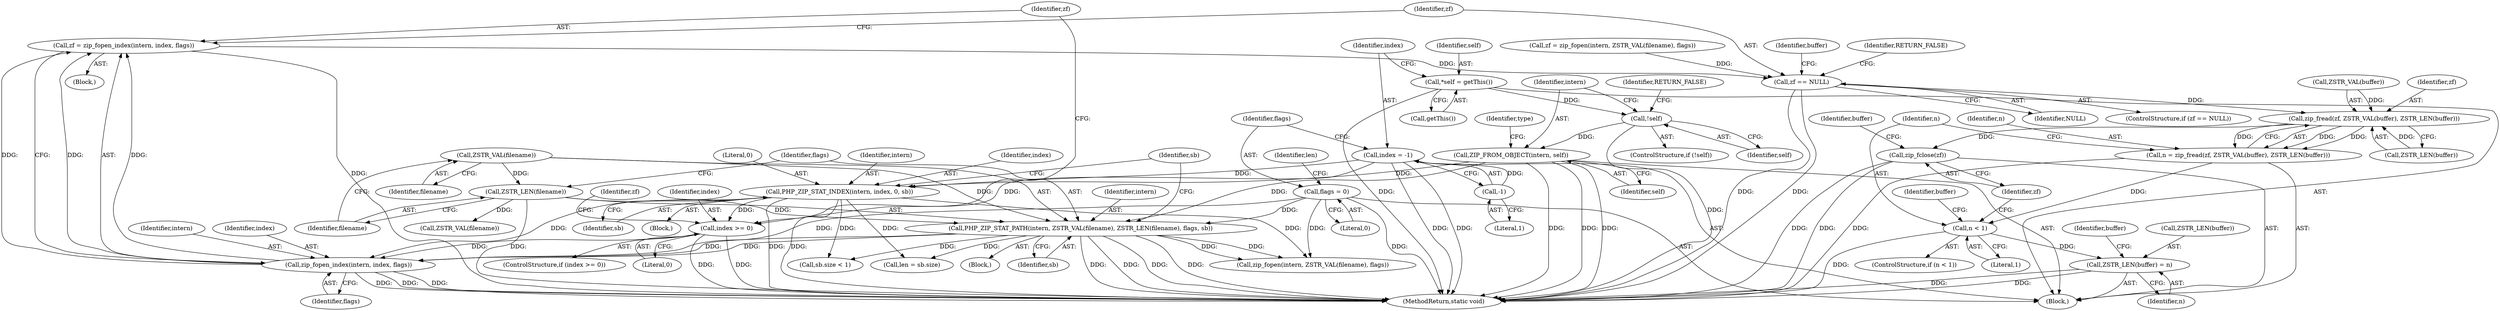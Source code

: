 digraph "0_php-src_3b8d4de300854b3517c7acb239b84f7726c1353c?w=1_0@pointer" {
"1000211" [label="(Call,zf = zip_fopen_index(intern, index, flags))"];
"1000213" [label="(Call,zip_fopen_index(intern, index, flags))"];
"1000159" [label="(Call,PHP_ZIP_STAT_PATH(intern, ZSTR_VAL(filename), ZSTR_LEN(filename), flags, sb))"];
"1000137" [label="(Call,ZIP_FROM_OBJECT(intern, self))"];
"1000133" [label="(Call,!self)"];
"1000108" [label="(Call,*self = getThis())"];
"1000161" [label="(Call,ZSTR_VAL(filename))"];
"1000163" [label="(Call,ZSTR_LEN(filename))"];
"1000119" [label="(Call,flags = 0)"];
"1000183" [label="(Call,PHP_ZIP_STAT_INDEX(intern, index, 0, sb))"];
"1000114" [label="(Call,index = -1)"];
"1000116" [label="(Call,-1)"];
"1000207" [label="(Call,index >= 0)"];
"1000227" [label="(Call,zf == NULL)"];
"1000241" [label="(Call,zip_fread(zf, ZSTR_VAL(buffer), ZSTR_LEN(buffer)))"];
"1000239" [label="(Call,n = zip_fread(zf, ZSTR_VAL(buffer), ZSTR_LEN(buffer)))"];
"1000248" [label="(Call,n < 1)"];
"1000263" [label="(Call,ZSTR_LEN(buffer) = n)"];
"1000255" [label="(Call,zip_fclose(zf))"];
"1000139" [label="(Identifier,self)"];
"1000166" [label="(Identifier,sb)"];
"1000242" [label="(Identifier,zf)"];
"1000250" [label="(Literal,1)"];
"1000243" [label="(Call,ZSTR_VAL(buffer))"];
"1000220" [label="(Identifier,zf)"];
"1000247" [label="(ControlStructure,if (n < 1))"];
"1000221" [label="(Call,zip_fopen(intern, ZSTR_VAL(filename), flags))"];
"1000191" [label="(Identifier,sb)"];
"1000186" [label="(Literal,0)"];
"1000212" [label="(Identifier,zf)"];
"1000137" [label="(Call,ZIP_FROM_OBJECT(intern, self))"];
"1000223" [label="(Call,ZSTR_VAL(filename))"];
"1000256" [label="(Identifier,zf)"];
"1000215" [label="(Identifier,index)"];
"1000249" [label="(Identifier,n)"];
"1000206" [label="(ControlStructure,if (index >= 0))"];
"1000117" [label="(Literal,1)"];
"1000213" [label="(Call,zip_fopen_index(intern, index, flags))"];
"1000109" [label="(Identifier,self)"];
"1000248" [label="(Call,n < 1)"];
"1000210" [label="(Block,)"];
"1000165" [label="(Identifier,flags)"];
"1000189" [label="(Call,sb.size < 1)"];
"1000110" [label="(Call,getThis())"];
"1000120" [label="(Identifier,flags)"];
"1000184" [label="(Identifier,intern)"];
"1000161" [label="(Call,ZSTR_VAL(filename))"];
"1000142" [label="(Identifier,type)"];
"1000164" [label="(Identifier,filename)"];
"1000119" [label="(Call,flags = 0)"];
"1000219" [label="(Call,zf = zip_fopen(intern, ZSTR_VAL(filename), flags))"];
"1000136" [label="(Identifier,RETURN_FALSE)"];
"1000138" [label="(Identifier,intern)"];
"1000160" [label="(Identifier,intern)"];
"1000214" [label="(Identifier,intern)"];
"1000216" [label="(Identifier,flags)"];
"1000108" [label="(Call,*self = getThis())"];
"1000264" [label="(Call,ZSTR_LEN(buffer))"];
"1000211" [label="(Call,zf = zip_fopen_index(intern, index, flags))"];
"1000183" [label="(Call,PHP_ZIP_STAT_INDEX(intern, index, 0, sb))"];
"1000124" [label="(Identifier,len)"];
"1000245" [label="(Call,ZSTR_LEN(buffer))"];
"1000133" [label="(Call,!self)"];
"1000229" [label="(Identifier,NULL)"];
"1000240" [label="(Identifier,n)"];
"1000207" [label="(Call,index >= 0)"];
"1000266" [label="(Identifier,n)"];
"1000159" [label="(Call,PHP_ZIP_STAT_PATH(intern, ZSTR_VAL(filename), ZSTR_LEN(filename), flags, sb))"];
"1000187" [label="(Identifier,sb)"];
"1000162" [label="(Identifier,filename)"];
"1000168" [label="(Block,)"];
"1000255" [label="(Call,zip_fclose(zf))"];
"1000163" [label="(Call,ZSTR_LEN(filename))"];
"1000228" [label="(Identifier,zf)"];
"1000233" [label="(Identifier,buffer)"];
"1000269" [label="(MethodReturn,static void)"];
"1000116" [label="(Call,-1)"];
"1000241" [label="(Call,zip_fread(zf, ZSTR_VAL(buffer), ZSTR_LEN(buffer)))"];
"1000253" [label="(Identifier,buffer)"];
"1000201" [label="(Call,len = sb.size)"];
"1000115" [label="(Identifier,index)"];
"1000226" [label="(ControlStructure,if (zf == NULL))"];
"1000263" [label="(Call,ZSTR_LEN(buffer) = n)"];
"1000268" [label="(Identifier,buffer)"];
"1000134" [label="(Identifier,self)"];
"1000132" [label="(ControlStructure,if (!self))"];
"1000114" [label="(Call,index = -1)"];
"1000231" [label="(Identifier,RETURN_FALSE)"];
"1000260" [label="(Identifier,buffer)"];
"1000209" [label="(Literal,0)"];
"1000105" [label="(Block,)"];
"1000185" [label="(Identifier,index)"];
"1000208" [label="(Identifier,index)"];
"1000121" [label="(Literal,0)"];
"1000239" [label="(Call,n = zip_fread(zf, ZSTR_VAL(buffer), ZSTR_LEN(buffer)))"];
"1000227" [label="(Call,zf == NULL)"];
"1000144" [label="(Block,)"];
"1000211" -> "1000210"  [label="AST: "];
"1000211" -> "1000213"  [label="CFG: "];
"1000212" -> "1000211"  [label="AST: "];
"1000213" -> "1000211"  [label="AST: "];
"1000228" -> "1000211"  [label="CFG: "];
"1000211" -> "1000269"  [label="DDG: "];
"1000213" -> "1000211"  [label="DDG: "];
"1000213" -> "1000211"  [label="DDG: "];
"1000213" -> "1000211"  [label="DDG: "];
"1000211" -> "1000227"  [label="DDG: "];
"1000213" -> "1000216"  [label="CFG: "];
"1000214" -> "1000213"  [label="AST: "];
"1000215" -> "1000213"  [label="AST: "];
"1000216" -> "1000213"  [label="AST: "];
"1000213" -> "1000269"  [label="DDG: "];
"1000213" -> "1000269"  [label="DDG: "];
"1000213" -> "1000269"  [label="DDG: "];
"1000159" -> "1000213"  [label="DDG: "];
"1000159" -> "1000213"  [label="DDG: "];
"1000183" -> "1000213"  [label="DDG: "];
"1000207" -> "1000213"  [label="DDG: "];
"1000119" -> "1000213"  [label="DDG: "];
"1000159" -> "1000144"  [label="AST: "];
"1000159" -> "1000166"  [label="CFG: "];
"1000160" -> "1000159"  [label="AST: "];
"1000161" -> "1000159"  [label="AST: "];
"1000163" -> "1000159"  [label="AST: "];
"1000165" -> "1000159"  [label="AST: "];
"1000166" -> "1000159"  [label="AST: "];
"1000191" -> "1000159"  [label="CFG: "];
"1000159" -> "1000269"  [label="DDG: "];
"1000159" -> "1000269"  [label="DDG: "];
"1000159" -> "1000269"  [label="DDG: "];
"1000159" -> "1000269"  [label="DDG: "];
"1000137" -> "1000159"  [label="DDG: "];
"1000161" -> "1000159"  [label="DDG: "];
"1000163" -> "1000159"  [label="DDG: "];
"1000119" -> "1000159"  [label="DDG: "];
"1000159" -> "1000189"  [label="DDG: "];
"1000159" -> "1000201"  [label="DDG: "];
"1000159" -> "1000221"  [label="DDG: "];
"1000159" -> "1000221"  [label="DDG: "];
"1000137" -> "1000105"  [label="AST: "];
"1000137" -> "1000139"  [label="CFG: "];
"1000138" -> "1000137"  [label="AST: "];
"1000139" -> "1000137"  [label="AST: "];
"1000142" -> "1000137"  [label="CFG: "];
"1000137" -> "1000269"  [label="DDG: "];
"1000137" -> "1000269"  [label="DDG: "];
"1000137" -> "1000269"  [label="DDG: "];
"1000133" -> "1000137"  [label="DDG: "];
"1000137" -> "1000183"  [label="DDG: "];
"1000133" -> "1000132"  [label="AST: "];
"1000133" -> "1000134"  [label="CFG: "];
"1000134" -> "1000133"  [label="AST: "];
"1000136" -> "1000133"  [label="CFG: "];
"1000138" -> "1000133"  [label="CFG: "];
"1000133" -> "1000269"  [label="DDG: "];
"1000108" -> "1000133"  [label="DDG: "];
"1000108" -> "1000105"  [label="AST: "];
"1000108" -> "1000110"  [label="CFG: "];
"1000109" -> "1000108"  [label="AST: "];
"1000110" -> "1000108"  [label="AST: "];
"1000115" -> "1000108"  [label="CFG: "];
"1000108" -> "1000269"  [label="DDG: "];
"1000161" -> "1000162"  [label="CFG: "];
"1000162" -> "1000161"  [label="AST: "];
"1000164" -> "1000161"  [label="CFG: "];
"1000161" -> "1000163"  [label="DDG: "];
"1000163" -> "1000164"  [label="CFG: "];
"1000164" -> "1000163"  [label="AST: "];
"1000165" -> "1000163"  [label="CFG: "];
"1000163" -> "1000269"  [label="DDG: "];
"1000163" -> "1000223"  [label="DDG: "];
"1000119" -> "1000105"  [label="AST: "];
"1000119" -> "1000121"  [label="CFG: "];
"1000120" -> "1000119"  [label="AST: "];
"1000121" -> "1000119"  [label="AST: "];
"1000124" -> "1000119"  [label="CFG: "];
"1000119" -> "1000269"  [label="DDG: "];
"1000119" -> "1000221"  [label="DDG: "];
"1000183" -> "1000168"  [label="AST: "];
"1000183" -> "1000187"  [label="CFG: "];
"1000184" -> "1000183"  [label="AST: "];
"1000185" -> "1000183"  [label="AST: "];
"1000186" -> "1000183"  [label="AST: "];
"1000187" -> "1000183"  [label="AST: "];
"1000191" -> "1000183"  [label="CFG: "];
"1000183" -> "1000269"  [label="DDG: "];
"1000183" -> "1000269"  [label="DDG: "];
"1000114" -> "1000183"  [label="DDG: "];
"1000183" -> "1000189"  [label="DDG: "];
"1000183" -> "1000201"  [label="DDG: "];
"1000183" -> "1000207"  [label="DDG: "];
"1000183" -> "1000221"  [label="DDG: "];
"1000114" -> "1000105"  [label="AST: "];
"1000114" -> "1000116"  [label="CFG: "];
"1000115" -> "1000114"  [label="AST: "];
"1000116" -> "1000114"  [label="AST: "];
"1000120" -> "1000114"  [label="CFG: "];
"1000114" -> "1000269"  [label="DDG: "];
"1000114" -> "1000269"  [label="DDG: "];
"1000116" -> "1000114"  [label="DDG: "];
"1000114" -> "1000207"  [label="DDG: "];
"1000116" -> "1000117"  [label="CFG: "];
"1000117" -> "1000116"  [label="AST: "];
"1000207" -> "1000206"  [label="AST: "];
"1000207" -> "1000209"  [label="CFG: "];
"1000208" -> "1000207"  [label="AST: "];
"1000209" -> "1000207"  [label="AST: "];
"1000212" -> "1000207"  [label="CFG: "];
"1000220" -> "1000207"  [label="CFG: "];
"1000207" -> "1000269"  [label="DDG: "];
"1000207" -> "1000269"  [label="DDG: "];
"1000227" -> "1000226"  [label="AST: "];
"1000227" -> "1000229"  [label="CFG: "];
"1000228" -> "1000227"  [label="AST: "];
"1000229" -> "1000227"  [label="AST: "];
"1000231" -> "1000227"  [label="CFG: "];
"1000233" -> "1000227"  [label="CFG: "];
"1000227" -> "1000269"  [label="DDG: "];
"1000227" -> "1000269"  [label="DDG: "];
"1000219" -> "1000227"  [label="DDG: "];
"1000227" -> "1000241"  [label="DDG: "];
"1000241" -> "1000239"  [label="AST: "];
"1000241" -> "1000245"  [label="CFG: "];
"1000242" -> "1000241"  [label="AST: "];
"1000243" -> "1000241"  [label="AST: "];
"1000245" -> "1000241"  [label="AST: "];
"1000239" -> "1000241"  [label="CFG: "];
"1000241" -> "1000239"  [label="DDG: "];
"1000241" -> "1000239"  [label="DDG: "];
"1000241" -> "1000239"  [label="DDG: "];
"1000243" -> "1000241"  [label="DDG: "];
"1000245" -> "1000241"  [label="DDG: "];
"1000241" -> "1000255"  [label="DDG: "];
"1000239" -> "1000105"  [label="AST: "];
"1000240" -> "1000239"  [label="AST: "];
"1000249" -> "1000239"  [label="CFG: "];
"1000239" -> "1000269"  [label="DDG: "];
"1000239" -> "1000248"  [label="DDG: "];
"1000248" -> "1000247"  [label="AST: "];
"1000248" -> "1000250"  [label="CFG: "];
"1000249" -> "1000248"  [label="AST: "];
"1000250" -> "1000248"  [label="AST: "];
"1000253" -> "1000248"  [label="CFG: "];
"1000256" -> "1000248"  [label="CFG: "];
"1000248" -> "1000269"  [label="DDG: "];
"1000248" -> "1000263"  [label="DDG: "];
"1000263" -> "1000105"  [label="AST: "];
"1000263" -> "1000266"  [label="CFG: "];
"1000264" -> "1000263"  [label="AST: "];
"1000266" -> "1000263"  [label="AST: "];
"1000268" -> "1000263"  [label="CFG: "];
"1000263" -> "1000269"  [label="DDG: "];
"1000263" -> "1000269"  [label="DDG: "];
"1000255" -> "1000105"  [label="AST: "];
"1000255" -> "1000256"  [label="CFG: "];
"1000256" -> "1000255"  [label="AST: "];
"1000260" -> "1000255"  [label="CFG: "];
"1000255" -> "1000269"  [label="DDG: "];
"1000255" -> "1000269"  [label="DDG: "];
}
